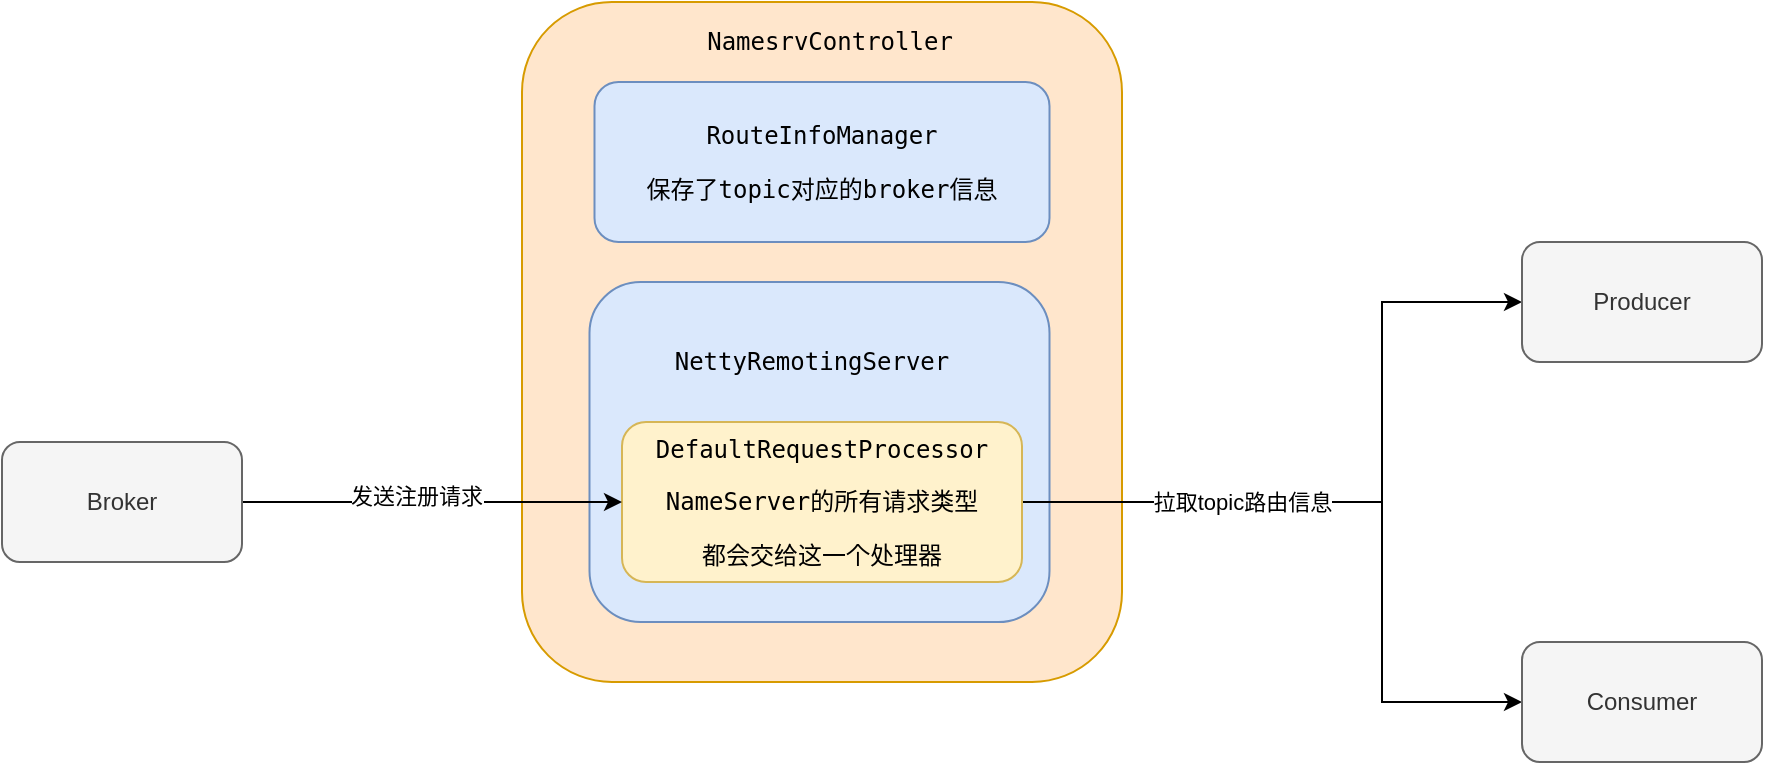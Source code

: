<mxfile version="14.6.13" type="github">
  <diagram id="dmptoUhVElFsvyss6TJ9" name="Page-1">
    <mxGraphModel dx="946" dy="536" grid="1" gridSize="10" guides="1" tooltips="1" connect="1" arrows="1" fold="1" page="1" pageScale="1" pageWidth="827" pageHeight="1169" math="0" shadow="0">
      <root>
        <mxCell id="0" />
        <mxCell id="1" parent="0" />
        <mxCell id="VmqIFKyUQbiOCse_WFED-1" value="" style="rounded=1;whiteSpace=wrap;html=1;fillColor=#ffe6cc;strokeColor=#d79b00;" parent="1" vertex="1">
          <mxGeometry x="260" y="100" width="300" height="340" as="geometry" />
        </mxCell>
        <mxCell id="VmqIFKyUQbiOCse_WFED-2" value="&lt;pre&gt;NamesrvController&lt;/pre&gt;" style="text;html=1;strokeColor=none;fillColor=none;align=center;verticalAlign=middle;whiteSpace=wrap;rounded=0;" parent="1" vertex="1">
          <mxGeometry x="369" y="110" width="90" height="20" as="geometry" />
        </mxCell>
        <mxCell id="VmqIFKyUQbiOCse_WFED-3" value="&lt;pre&gt;RouteInfoManager&lt;/pre&gt;&lt;pre&gt;保存了topic对应的broker信息&lt;/pre&gt;" style="rounded=1;whiteSpace=wrap;html=1;fillColor=#dae8fc;strokeColor=#6c8ebf;" parent="1" vertex="1">
          <mxGeometry x="296.25" y="140" width="227.5" height="80" as="geometry" />
        </mxCell>
        <mxCell id="VmqIFKyUQbiOCse_WFED-4" value="&lt;pre&gt;&lt;pre&gt;&lt;br&gt;&lt;/pre&gt;&lt;/pre&gt;" style="rounded=1;whiteSpace=wrap;html=1;fillColor=#dae8fc;strokeColor=#6c8ebf;" parent="1" vertex="1">
          <mxGeometry x="293.75" y="240" width="230" height="170" as="geometry" />
        </mxCell>
        <mxCell id="VmqIFKyUQbiOCse_WFED-5" value="&lt;pre&gt;NettyRemotingServer&lt;/pre&gt;" style="text;html=1;strokeColor=none;fillColor=none;align=center;verticalAlign=middle;whiteSpace=wrap;rounded=0;" parent="1" vertex="1">
          <mxGeometry x="315" y="270" width="180" height="20" as="geometry" />
        </mxCell>
        <mxCell id="VmqIFKyUQbiOCse_WFED-10" style="rounded=0;orthogonalLoop=1;jettySize=auto;html=1;exitX=1;exitY=0.5;exitDx=0;exitDy=0;entryX=0;entryY=0.5;entryDx=0;entryDy=0;edgeStyle=orthogonalEdgeStyle;" parent="1" source="VmqIFKyUQbiOCse_WFED-6" target="VmqIFKyUQbiOCse_WFED-8" edge="1">
          <mxGeometry relative="1" as="geometry">
            <Array as="points">
              <mxPoint x="690" y="350" />
              <mxPoint x="690" y="250" />
            </Array>
          </mxGeometry>
        </mxCell>
        <mxCell id="2lLkB-Ym-qxik5XgdPjk-2" style="rounded=0;orthogonalLoop=1;jettySize=auto;html=1;exitX=1;exitY=0.5;exitDx=0;exitDy=0;entryX=0;entryY=0.5;entryDx=0;entryDy=0;edgeStyle=orthogonalEdgeStyle;" edge="1" parent="1" source="VmqIFKyUQbiOCse_WFED-6" target="2lLkB-Ym-qxik5XgdPjk-1">
          <mxGeometry relative="1" as="geometry">
            <Array as="points">
              <mxPoint x="690" y="350" />
              <mxPoint x="690" y="450" />
            </Array>
          </mxGeometry>
        </mxCell>
        <mxCell id="2lLkB-Ym-qxik5XgdPjk-6" value="拉取topic路由信息" style="edgeLabel;html=1;align=center;verticalAlign=middle;resizable=0;points=[];" vertex="1" connectable="0" parent="2lLkB-Ym-qxik5XgdPjk-2">
          <mxGeometry x="-0.446" y="-2" relative="1" as="geometry">
            <mxPoint x="13" y="-2" as="offset" />
          </mxGeometry>
        </mxCell>
        <mxCell id="VmqIFKyUQbiOCse_WFED-6" value="&lt;pre&gt;DefaultRequestProcessor&lt;/pre&gt;&lt;pre&gt;NameServer的所有请求类型&lt;/pre&gt;&lt;pre&gt;都会交给这一个处理器&lt;/pre&gt;" style="rounded=1;whiteSpace=wrap;html=1;fillColor=#fff2cc;strokeColor=#d6b656;" parent="1" vertex="1">
          <mxGeometry x="310" y="310" width="200" height="80" as="geometry" />
        </mxCell>
        <mxCell id="VmqIFKyUQbiOCse_WFED-9" style="edgeStyle=orthogonalEdgeStyle;rounded=0;orthogonalLoop=1;jettySize=auto;html=1;exitX=1;exitY=0.5;exitDx=0;exitDy=0;entryX=0;entryY=0.5;entryDx=0;entryDy=0;" parent="1" source="VmqIFKyUQbiOCse_WFED-7" target="VmqIFKyUQbiOCse_WFED-6" edge="1">
          <mxGeometry relative="1" as="geometry" />
        </mxCell>
        <mxCell id="VmqIFKyUQbiOCse_WFED-11" value="发送注册请求" style="edgeLabel;html=1;align=center;verticalAlign=middle;resizable=0;points=[];" parent="VmqIFKyUQbiOCse_WFED-9" vertex="1" connectable="0">
          <mxGeometry x="-0.092" y="3" relative="1" as="geometry">
            <mxPoint as="offset" />
          </mxGeometry>
        </mxCell>
        <mxCell id="VmqIFKyUQbiOCse_WFED-7" value="Broker" style="rounded=1;whiteSpace=wrap;html=1;fillColor=#f5f5f5;strokeColor=#666666;fontColor=#333333;" parent="1" vertex="1">
          <mxGeometry y="320" width="120" height="60" as="geometry" />
        </mxCell>
        <mxCell id="VmqIFKyUQbiOCse_WFED-8" value="Producer" style="rounded=1;whiteSpace=wrap;html=1;fillColor=#f5f5f5;strokeColor=#666666;fontColor=#333333;" parent="1" vertex="1">
          <mxGeometry x="760" y="220" width="120" height="60" as="geometry" />
        </mxCell>
        <mxCell id="2lLkB-Ym-qxik5XgdPjk-1" value="Consumer" style="rounded=1;whiteSpace=wrap;html=1;fillColor=#f5f5f5;strokeColor=#666666;fontColor=#333333;" vertex="1" parent="1">
          <mxGeometry x="760" y="420" width="120" height="60" as="geometry" />
        </mxCell>
      </root>
    </mxGraphModel>
  </diagram>
</mxfile>

